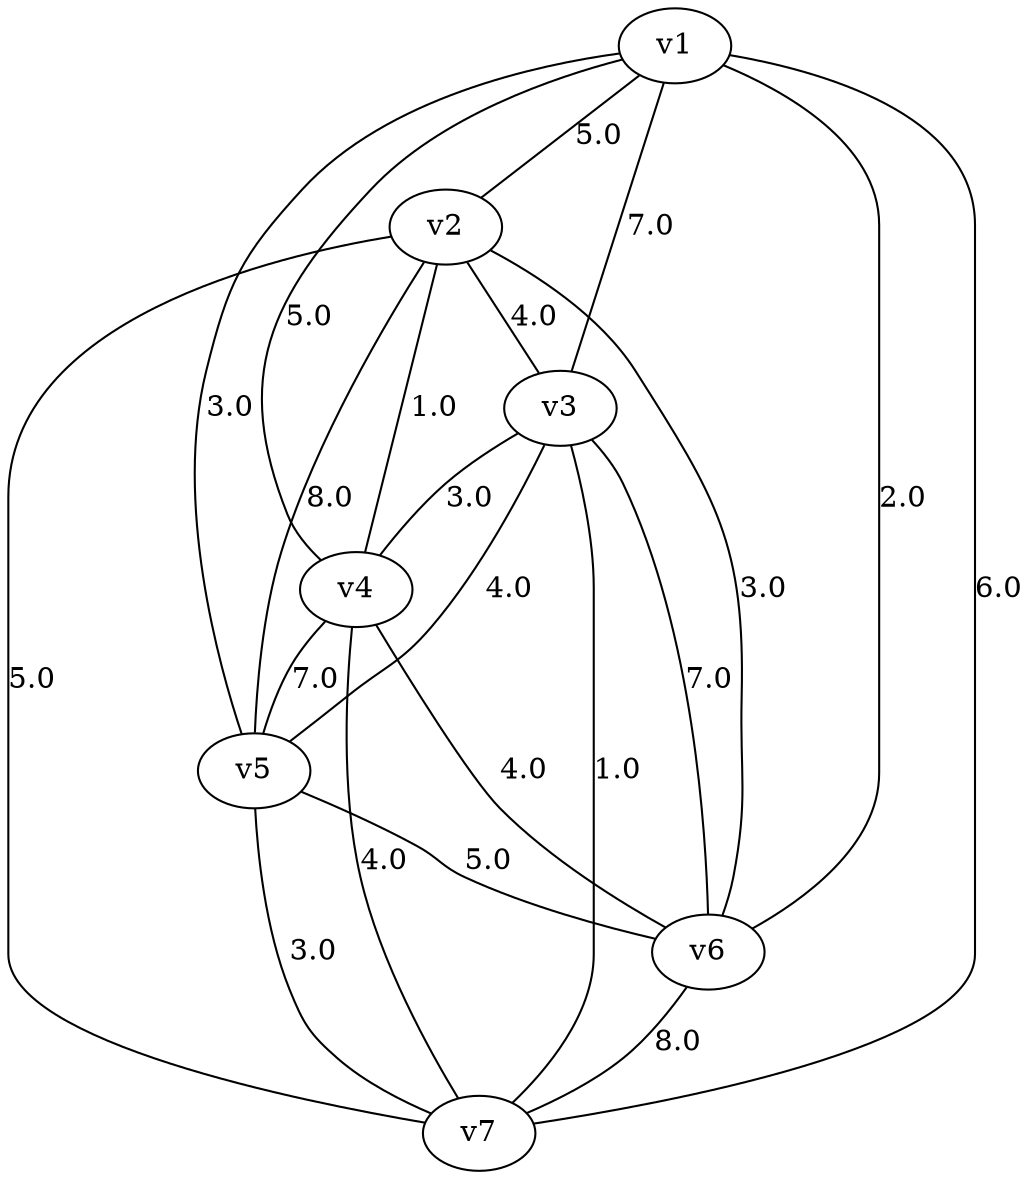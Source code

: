graph G {
  v1 [ label="v1" ];
  v2 [ label="v2" ];
  v3 [ label="v3" ];
  v4 [ label="v4" ];
  v5 [ label="v5" ];
  v6 [ label="v6" ];
  v7 [ label="v7" ];
  v1 -- v2 [ label="5.0" ];
  v1 -- v3 [ label="7.0" ];
  v1 -- v4 [ label="5.0" ];
  v1 -- v5 [ label="3.0" ];
  v1 -- v6 [ label="2.0" ];
  v1 -- v7 [ label="6.0" ];
  v2 -- v3 [ label="4.0" ];
  v2 -- v4 [ label="1.0" ];
  v2 -- v5 [ label="8.0" ];
  v2 -- v6 [ label="3.0" ];
  v2 -- v7 [ label="5.0" ];
  v3 -- v4 [ label="3.0" ];
  v3 -- v5 [ label="4.0" ];
  v3 -- v6 [ label="7.0" ];
  v3 -- v7 [ label="1.0" ];
  v4 -- v5 [ label="7.0" ];
  v4 -- v6 [ label="4.0" ];
  v4 -- v7 [ label="4.0" ];
  v5 -- v6 [ label="5.0" ];
  v5 -- v7 [ label="3.0" ];
  v6 -- v7 [ label="8.0" ];
}
